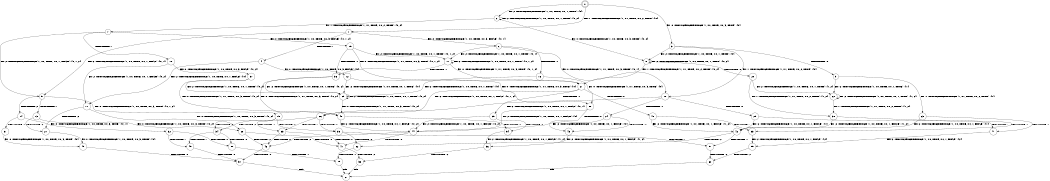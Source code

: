 digraph BCG {
size = "7, 10.5";
center = TRUE;
node [shape = circle];
0 [peripheries = 2];
0 -> 1 [label = "EX !1 !ATOMIC_EXCH_BRANCH (1, +1, TRUE, +0, 2, TRUE) !{0}"];
0 -> 2 [label = "EX !2 !ATOMIC_EXCH_BRANCH (1, +0, TRUE, +0, 1, TRUE) !{0}"];
0 -> 3 [label = "EX !0 !ATOMIC_EXCH_BRANCH (1, +0, TRUE, +0, 3, TRUE) !{0}"];
1 -> 4 [label = "TERMINATE !1"];
1 -> 5 [label = "EX !2 !ATOMIC_EXCH_BRANCH (1, +0, TRUE, +0, 1, FALSE) !{0, 1}"];
1 -> 6 [label = "EX !0 !ATOMIC_EXCH_BRANCH (1, +0, TRUE, +0, 3, FALSE) !{0, 1}"];
2 -> 7 [label = "EX !1 !ATOMIC_EXCH_BRANCH (1, +1, TRUE, +0, 2, TRUE) !{0, 2}"];
2 -> 8 [label = "EX !0 !ATOMIC_EXCH_BRANCH (1, +0, TRUE, +0, 3, TRUE) !{0, 2}"];
2 -> 2 [label = "EX !2 !ATOMIC_EXCH_BRANCH (1, +0, TRUE, +0, 1, TRUE) !{0, 2}"];
3 -> 9 [label = "TERMINATE !0"];
3 -> 10 [label = "EX !1 !ATOMIC_EXCH_BRANCH (1, +1, TRUE, +0, 2, TRUE) !{0}"];
3 -> 8 [label = "EX !2 !ATOMIC_EXCH_BRANCH (1, +0, TRUE, +0, 1, TRUE) !{0}"];
4 -> 11 [label = "EX !2 !ATOMIC_EXCH_BRANCH (1, +0, TRUE, +0, 1, FALSE) !{0}"];
4 -> 12 [label = "EX !0 !ATOMIC_EXCH_BRANCH (1, +0, TRUE, +0, 3, FALSE) !{0}"];
5 -> 13 [label = "TERMINATE !1"];
5 -> 14 [label = "TERMINATE !2"];
5 -> 15 [label = "EX !0 !ATOMIC_EXCH_BRANCH (1, +0, TRUE, +0, 3, TRUE) !{0, 1, 2}"];
6 -> 16 [label = "TERMINATE !1"];
6 -> 17 [label = "EX !2 !ATOMIC_EXCH_BRANCH (1, +0, TRUE, +0, 1, TRUE) !{0, 1}"];
6 -> 10 [label = "EX !0 !ATOMIC_EXCH_BRANCH (1, +1, TRUE, +0, 3, TRUE) !{0, 1}"];
7 -> 18 [label = "TERMINATE !1"];
7 -> 19 [label = "EX !0 !ATOMIC_EXCH_BRANCH (1, +0, TRUE, +0, 3, FALSE) !{0, 1, 2}"];
7 -> 5 [label = "EX !2 !ATOMIC_EXCH_BRANCH (1, +0, TRUE, +0, 1, FALSE) !{0, 1, 2}"];
8 -> 20 [label = "TERMINATE !0"];
8 -> 21 [label = "EX !1 !ATOMIC_EXCH_BRANCH (1, +1, TRUE, +0, 2, TRUE) !{0, 2}"];
8 -> 8 [label = "EX !2 !ATOMIC_EXCH_BRANCH (1, +0, TRUE, +0, 1, TRUE) !{0, 2}"];
9 -> 22 [label = "EX !2 !ATOMIC_EXCH_BRANCH (1, +0, TRUE, +0, 1, TRUE) !{1}"];
9 -> 23 [label = "EX !1 !ATOMIC_EXCH_BRANCH (1, +1, TRUE, +0, 2, TRUE) !{1}"];
10 -> 24 [label = "TERMINATE !1"];
10 -> 25 [label = "TERMINATE !0"];
10 -> 26 [label = "EX !2 !ATOMIC_EXCH_BRANCH (1, +0, TRUE, +0, 1, FALSE) !{0, 1}"];
11 -> 27 [label = "TERMINATE !2"];
11 -> 28 [label = "EX !0 !ATOMIC_EXCH_BRANCH (1, +0, TRUE, +0, 3, TRUE) !{0, 2}"];
12 -> 29 [label = "EX !2 !ATOMIC_EXCH_BRANCH (1, +0, TRUE, +0, 1, TRUE) !{0}"];
12 -> 30 [label = "EX !0 !ATOMIC_EXCH_BRANCH (1, +1, TRUE, +0, 3, TRUE) !{0}"];
13 -> 27 [label = "TERMINATE !2"];
13 -> 28 [label = "EX !0 !ATOMIC_EXCH_BRANCH (1, +0, TRUE, +0, 3, TRUE) !{0, 2}"];
14 -> 31 [label = "TERMINATE !1"];
14 -> 32 [label = "EX !0 !ATOMIC_EXCH_BRANCH (1, +0, TRUE, +0, 3, TRUE) !{0, 1}"];
15 -> 33 [label = "TERMINATE !1"];
15 -> 34 [label = "TERMINATE !2"];
15 -> 35 [label = "TERMINATE !0"];
16 -> 29 [label = "EX !2 !ATOMIC_EXCH_BRANCH (1, +0, TRUE, +0, 1, TRUE) !{0}"];
16 -> 30 [label = "EX !0 !ATOMIC_EXCH_BRANCH (1, +1, TRUE, +0, 3, TRUE) !{0}"];
17 -> 36 [label = "TERMINATE !1"];
17 -> 17 [label = "EX !2 !ATOMIC_EXCH_BRANCH (1, +0, TRUE, +0, 1, TRUE) !{0, 1, 2}"];
17 -> 21 [label = "EX !0 !ATOMIC_EXCH_BRANCH (1, +1, TRUE, +0, 3, TRUE) !{0, 1, 2}"];
18 -> 37 [label = "EX !0 !ATOMIC_EXCH_BRANCH (1, +0, TRUE, +0, 3, FALSE) !{0, 2}"];
18 -> 11 [label = "EX !2 !ATOMIC_EXCH_BRANCH (1, +0, TRUE, +0, 1, FALSE) !{0, 2}"];
19 -> 36 [label = "TERMINATE !1"];
19 -> 17 [label = "EX !2 !ATOMIC_EXCH_BRANCH (1, +0, TRUE, +0, 1, TRUE) !{0, 1, 2}"];
19 -> 21 [label = "EX !0 !ATOMIC_EXCH_BRANCH (1, +1, TRUE, +0, 3, TRUE) !{0, 1, 2}"];
20 -> 38 [label = "EX !1 !ATOMIC_EXCH_BRANCH (1, +1, TRUE, +0, 2, TRUE) !{1, 2}"];
20 -> 22 [label = "EX !2 !ATOMIC_EXCH_BRANCH (1, +0, TRUE, +0, 1, TRUE) !{1, 2}"];
21 -> 39 [label = "TERMINATE !1"];
21 -> 40 [label = "TERMINATE !0"];
21 -> 26 [label = "EX !2 !ATOMIC_EXCH_BRANCH (1, +0, TRUE, +0, 1, FALSE) !{0, 1, 2}"];
22 -> 38 [label = "EX !1 !ATOMIC_EXCH_BRANCH (1, +1, TRUE, +0, 2, TRUE) !{1, 2}"];
22 -> 22 [label = "EX !2 !ATOMIC_EXCH_BRANCH (1, +0, TRUE, +0, 1, TRUE) !{1, 2}"];
23 -> 41 [label = "TERMINATE !1"];
23 -> 42 [label = "EX !2 !ATOMIC_EXCH_BRANCH (1, +0, TRUE, +0, 1, FALSE) !{1}"];
24 -> 43 [label = "TERMINATE !0"];
24 -> 44 [label = "EX !2 !ATOMIC_EXCH_BRANCH (1, +0, TRUE, +0, 1, FALSE) !{0}"];
25 -> 41 [label = "TERMINATE !1"];
25 -> 42 [label = "EX !2 !ATOMIC_EXCH_BRANCH (1, +0, TRUE, +0, 1, FALSE) !{1}"];
26 -> 33 [label = "TERMINATE !1"];
26 -> 34 [label = "TERMINATE !2"];
26 -> 35 [label = "TERMINATE !0"];
27 -> 45 [label = "EX !0 !ATOMIC_EXCH_BRANCH (1, +0, TRUE, +0, 3, TRUE) !{0}"];
28 -> 46 [label = "TERMINATE !2"];
28 -> 47 [label = "TERMINATE !0"];
29 -> 29 [label = "EX !2 !ATOMIC_EXCH_BRANCH (1, +0, TRUE, +0, 1, TRUE) !{0, 2}"];
29 -> 48 [label = "EX !0 !ATOMIC_EXCH_BRANCH (1, +1, TRUE, +0, 3, TRUE) !{0, 2}"];
30 -> 43 [label = "TERMINATE !0"];
30 -> 44 [label = "EX !2 !ATOMIC_EXCH_BRANCH (1, +0, TRUE, +0, 1, FALSE) !{0}"];
31 -> 45 [label = "EX !0 !ATOMIC_EXCH_BRANCH (1, +0, TRUE, +0, 3, TRUE) !{0}"];
32 -> 49 [label = "TERMINATE !1"];
32 -> 50 [label = "TERMINATE !0"];
33 -> 46 [label = "TERMINATE !2"];
33 -> 47 [label = "TERMINATE !0"];
34 -> 49 [label = "TERMINATE !1"];
34 -> 50 [label = "TERMINATE !0"];
35 -> 51 [label = "TERMINATE !1"];
35 -> 52 [label = "TERMINATE !2"];
36 -> 29 [label = "EX !2 !ATOMIC_EXCH_BRANCH (1, +0, TRUE, +0, 1, TRUE) !{0, 2}"];
36 -> 48 [label = "EX !0 !ATOMIC_EXCH_BRANCH (1, +1, TRUE, +0, 3, TRUE) !{0, 2}"];
37 -> 29 [label = "EX !2 !ATOMIC_EXCH_BRANCH (1, +0, TRUE, +0, 1, TRUE) !{0, 2}"];
37 -> 48 [label = "EX !0 !ATOMIC_EXCH_BRANCH (1, +1, TRUE, +0, 3, TRUE) !{0, 2}"];
38 -> 53 [label = "TERMINATE !1"];
38 -> 42 [label = "EX !2 !ATOMIC_EXCH_BRANCH (1, +0, TRUE, +0, 1, FALSE) !{1, 2}"];
39 -> 54 [label = "TERMINATE !0"];
39 -> 44 [label = "EX !2 !ATOMIC_EXCH_BRANCH (1, +0, TRUE, +0, 1, FALSE) !{0, 2}"];
40 -> 53 [label = "TERMINATE !1"];
40 -> 42 [label = "EX !2 !ATOMIC_EXCH_BRANCH (1, +0, TRUE, +0, 1, FALSE) !{1, 2}"];
41 -> 55 [label = "EX !2 !ATOMIC_EXCH_BRANCH (1, +0, TRUE, +0, 1, FALSE) !{2}"];
42 -> 51 [label = "TERMINATE !1"];
42 -> 52 [label = "TERMINATE !2"];
43 -> 56 [label = "EX !2 !ATOMIC_EXCH_BRANCH (1, +0, TRUE, +0, 1, FALSE) !{1, 2}"];
44 -> 46 [label = "TERMINATE !2"];
44 -> 47 [label = "TERMINATE !0"];
45 -> 57 [label = "TERMINATE !0"];
46 -> 57 [label = "TERMINATE !0"];
47 -> 58 [label = "TERMINATE !2"];
48 -> 54 [label = "TERMINATE !0"];
48 -> 44 [label = "EX !2 !ATOMIC_EXCH_BRANCH (1, +0, TRUE, +0, 1, FALSE) !{0, 2}"];
49 -> 57 [label = "TERMINATE !0"];
50 -> 59 [label = "TERMINATE !1"];
51 -> 60 [label = "TERMINATE !2"];
52 -> 59 [label = "TERMINATE !1"];
53 -> 55 [label = "EX !2 !ATOMIC_EXCH_BRANCH (1, +0, TRUE, +0, 1, FALSE) !{2}"];
54 -> 56 [label = "EX !2 !ATOMIC_EXCH_BRANCH (1, +0, TRUE, +0, 1, FALSE) !{1, 2}"];
55 -> 60 [label = "TERMINATE !2"];
56 -> 58 [label = "TERMINATE !2"];
57 -> 61 [label = "exit"];
58 -> 61 [label = "exit"];
59 -> 61 [label = "exit"];
60 -> 61 [label = "exit"];
}
